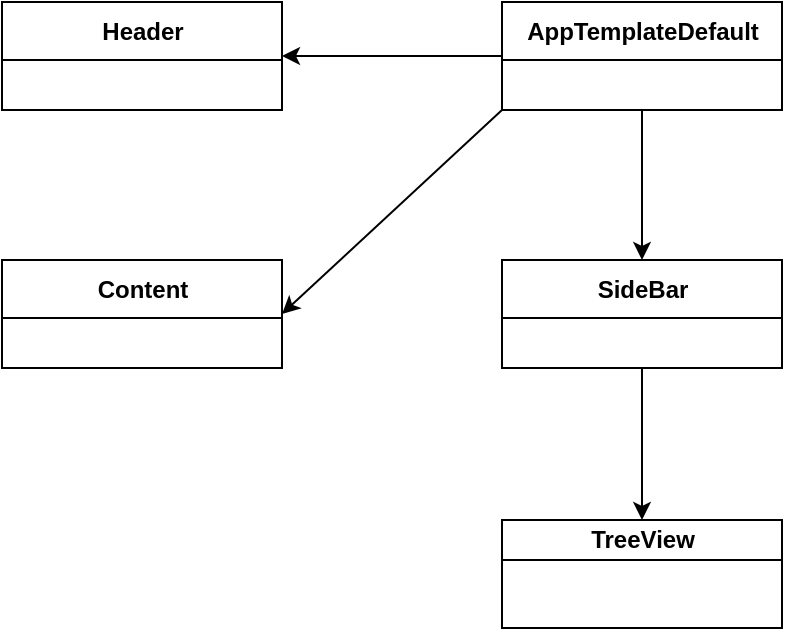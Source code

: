 <mxfile>
    <diagram id="bwbICj85hJVxN8r4vxE9" name="Page-1">
        <mxGraphModel dx="1353" dy="577" grid="1" gridSize="10" guides="1" tooltips="1" connect="1" arrows="1" fold="1" page="1" pageScale="1" pageWidth="827" pageHeight="1169" math="0" shadow="0">
            <root>
                <mxCell id="0"/>
                <mxCell id="1" parent="0"/>
                <mxCell id="13" value="Content" style="swimlane;fontStyle=1;align=center;verticalAlign=middle;childLayout=stackLayout;horizontal=1;startSize=29;horizontalStack=0;resizeParent=1;resizeParentMax=0;resizeLast=0;collapsible=0;marginBottom=0;html=1;" vertex="1" parent="1">
                    <mxGeometry x="290" y="660" width="140" height="54" as="geometry"/>
                </mxCell>
                <mxCell id="30" style="edgeStyle=none;html=1;entryX=0.5;entryY=0;entryDx=0;entryDy=0;" edge="1" parent="1" source="18" target="28">
                    <mxGeometry relative="1" as="geometry"/>
                </mxCell>
                <mxCell id="18" value="SideBar" style="swimlane;fontStyle=1;align=center;verticalAlign=middle;childLayout=stackLayout;horizontal=1;startSize=29;horizontalStack=0;resizeParent=1;resizeParentMax=0;resizeLast=0;collapsible=0;marginBottom=0;html=1;" vertex="1" parent="1">
                    <mxGeometry x="540" y="660" width="140" height="54" as="geometry"/>
                </mxCell>
                <mxCell id="20" value="Header" style="swimlane;fontStyle=1;align=center;verticalAlign=middle;childLayout=stackLayout;horizontal=1;startSize=29;horizontalStack=0;resizeParent=1;resizeParentMax=0;resizeLast=0;collapsible=0;marginBottom=0;html=1;" vertex="1" parent="1">
                    <mxGeometry x="290" y="531" width="140" height="54" as="geometry"/>
                </mxCell>
                <mxCell id="28" value="TreeView" style="swimlane;fontStyle=1;align=center;verticalAlign=middle;childLayout=stackLayout;horizontal=1;startSize=20;horizontalStack=0;resizeParent=1;resizeParentMax=0;resizeLast=0;collapsible=0;marginBottom=0;html=1;" vertex="1" parent="1">
                    <mxGeometry x="540" y="790" width="140" height="54" as="geometry"/>
                </mxCell>
                <mxCell id="31" style="edgeStyle=none;html=1;entryX=1;entryY=0.5;entryDx=0;entryDy=0;" edge="1" parent="1" source="29" target="20">
                    <mxGeometry relative="1" as="geometry"/>
                </mxCell>
                <mxCell id="32" style="edgeStyle=none;html=1;entryX=1;entryY=0.5;entryDx=0;entryDy=0;exitX=0;exitY=1;exitDx=0;exitDy=0;" edge="1" parent="1" source="29" target="13">
                    <mxGeometry relative="1" as="geometry"/>
                </mxCell>
                <mxCell id="33" style="edgeStyle=none;html=1;entryX=0.5;entryY=0;entryDx=0;entryDy=0;" edge="1" parent="1" source="29" target="18">
                    <mxGeometry relative="1" as="geometry"/>
                </mxCell>
                <mxCell id="29" value="AppTemplateDefault" style="swimlane;fontStyle=1;align=center;verticalAlign=middle;childLayout=stackLayout;horizontal=1;startSize=29;horizontalStack=0;resizeParent=1;resizeParentMax=0;resizeLast=0;collapsible=0;marginBottom=0;html=1;" vertex="1" parent="1">
                    <mxGeometry x="540" y="531" width="140" height="54" as="geometry"/>
                </mxCell>
            </root>
        </mxGraphModel>
    </diagram>
</mxfile>